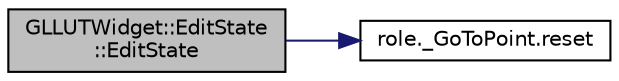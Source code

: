 digraph "GLLUTWidget::EditState::EditState"
{
 // INTERACTIVE_SVG=YES
  edge [fontname="Helvetica",fontsize="10",labelfontname="Helvetica",labelfontsize="10"];
  node [fontname="Helvetica",fontsize="10",shape=record];
  rankdir="LR";
  Node1 [label="GLLUTWidget::EditState\l::EditState",height=0.2,width=0.4,color="black", fillcolor="grey75", style="filled", fontcolor="black"];
  Node1 -> Node2 [color="midnightblue",fontsize="10",style="solid",fontname="Helvetica"];
  Node2 [label="role._GoToPoint.reset",height=0.2,width=0.4,color="black", fillcolor="white", style="filled",URL="$d8/d2d/namespacerole_1_1___go_to_point.html#a6fecdd61c6585c9caac54b8c51dd99db"];
}
